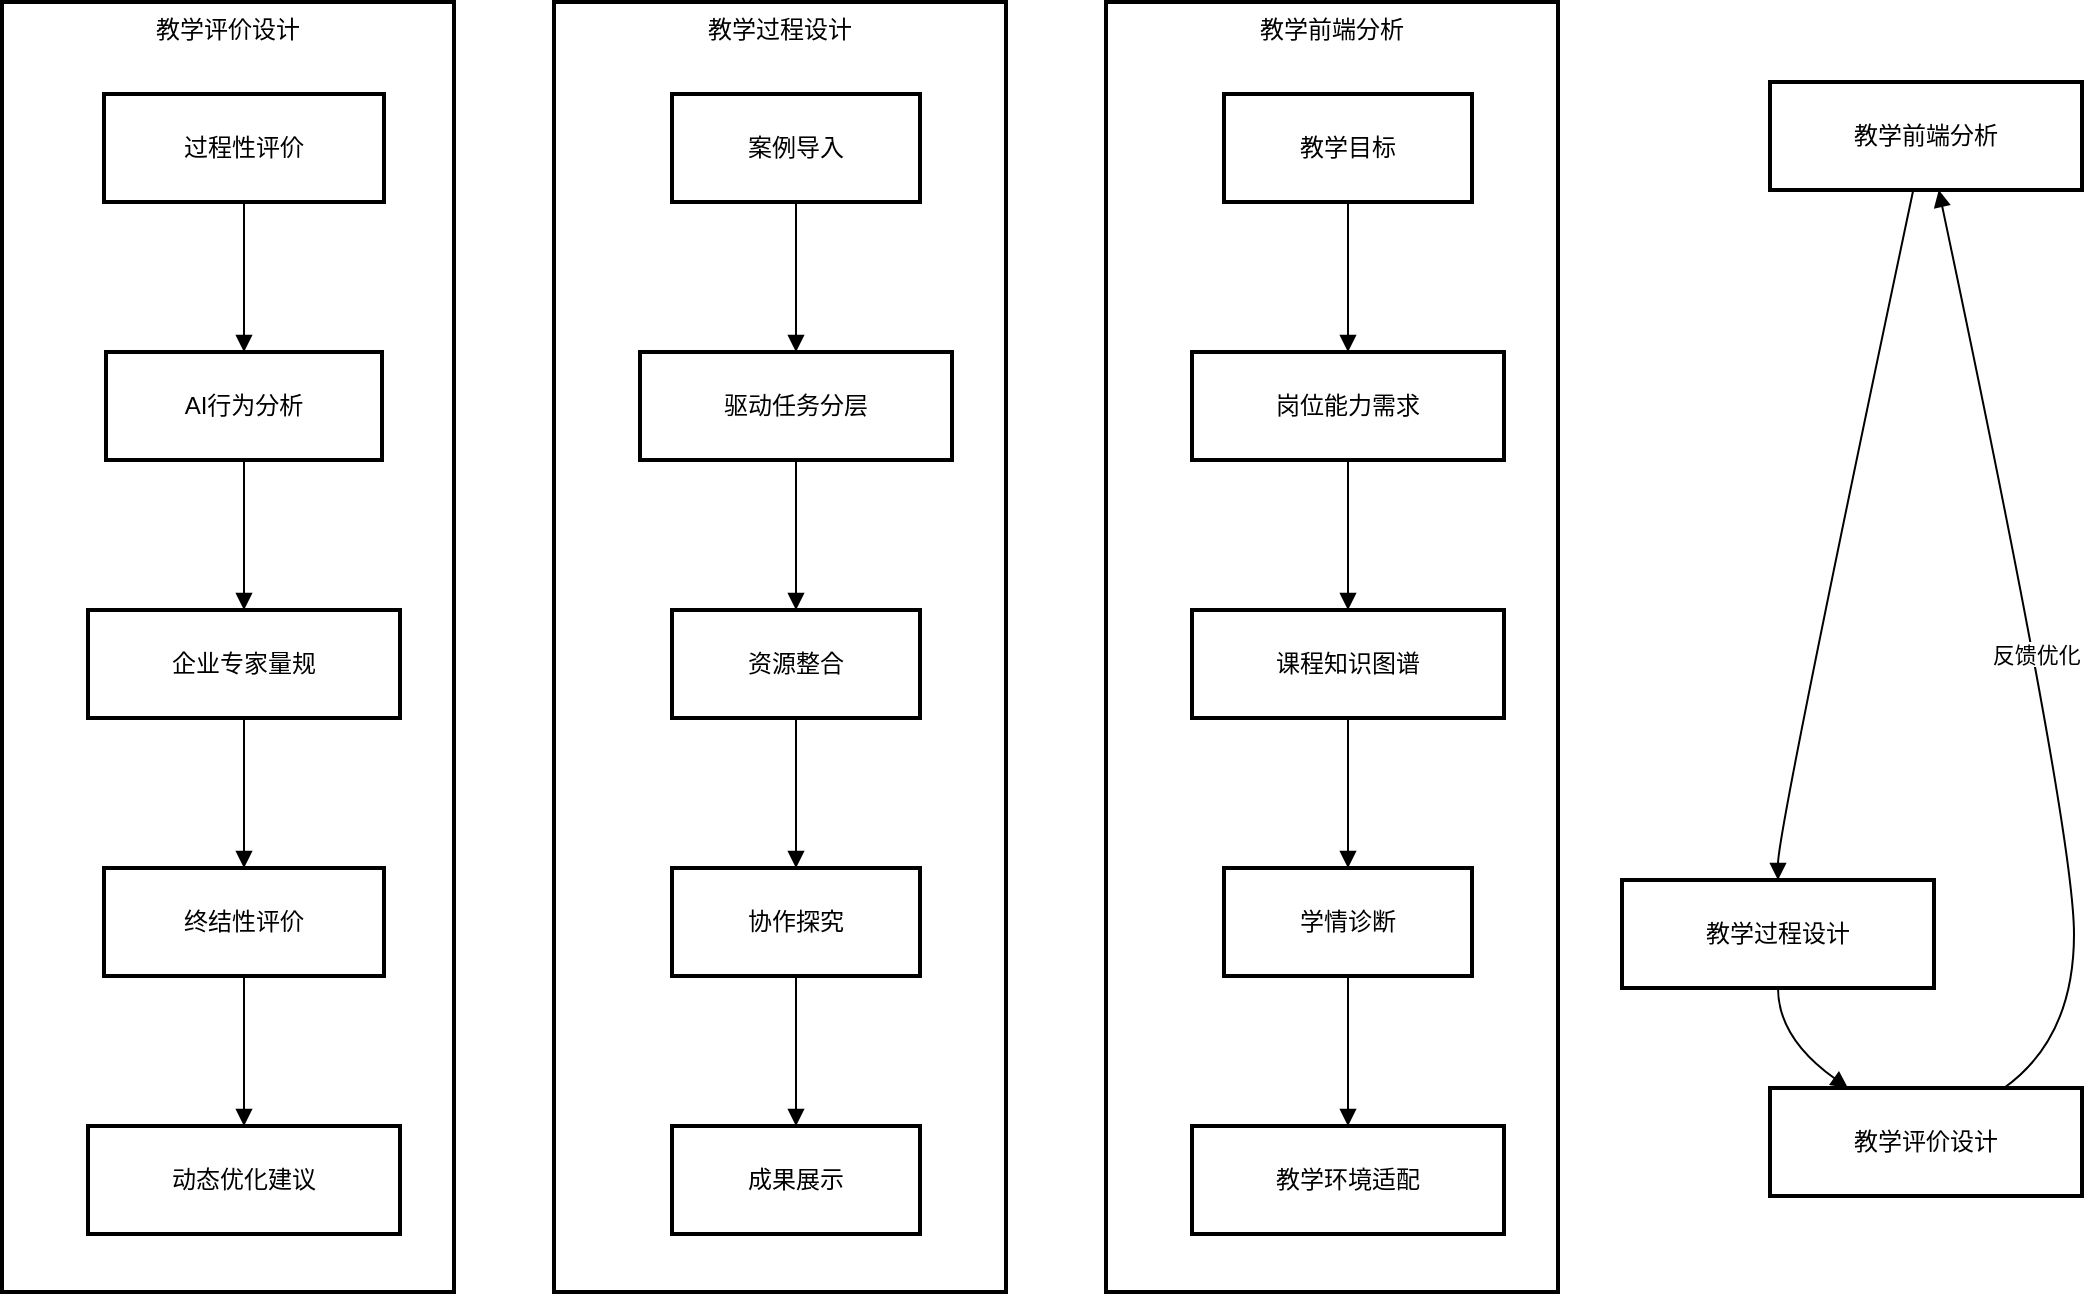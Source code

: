<mxfile version="26.0.10">
  <diagram name="第 1 页" id="5LdNMxeZxCJ3djQmPmpc">
    <mxGraphModel dx="1867" dy="780" grid="1" gridSize="10" guides="1" tooltips="1" connect="1" arrows="1" fold="1" page="1" pageScale="1" pageWidth="1169" pageHeight="827" math="0" shadow="0">
      <root>
        <mxCell id="0" />
        <mxCell id="1" parent="0" />
        <mxCell id="gU23In4gm5cuZfsaVs3h-1" value="教学评价设计" style="whiteSpace=wrap;strokeWidth=2;verticalAlign=top;" vertex="1" parent="1">
          <mxGeometry x="65" y="60" width="226" height="645" as="geometry" />
        </mxCell>
        <mxCell id="gU23In4gm5cuZfsaVs3h-2" value="过程性评价" style="whiteSpace=wrap;strokeWidth=2;" vertex="1" parent="gU23In4gm5cuZfsaVs3h-1">
          <mxGeometry x="51" y="46" width="140" height="54" as="geometry" />
        </mxCell>
        <mxCell id="gU23In4gm5cuZfsaVs3h-3" value="AI行为分析" style="whiteSpace=wrap;strokeWidth=2;" vertex="1" parent="gU23In4gm5cuZfsaVs3h-1">
          <mxGeometry x="52" y="175" width="138" height="54" as="geometry" />
        </mxCell>
        <mxCell id="gU23In4gm5cuZfsaVs3h-4" value="企业专家量规" style="whiteSpace=wrap;strokeWidth=2;" vertex="1" parent="gU23In4gm5cuZfsaVs3h-1">
          <mxGeometry x="43" y="304" width="156" height="54" as="geometry" />
        </mxCell>
        <mxCell id="gU23In4gm5cuZfsaVs3h-5" value="终结性评价" style="whiteSpace=wrap;strokeWidth=2;" vertex="1" parent="gU23In4gm5cuZfsaVs3h-1">
          <mxGeometry x="51" y="433" width="140" height="54" as="geometry" />
        </mxCell>
        <mxCell id="gU23In4gm5cuZfsaVs3h-6" value="动态优化建议" style="whiteSpace=wrap;strokeWidth=2;" vertex="1" parent="gU23In4gm5cuZfsaVs3h-1">
          <mxGeometry x="43" y="562" width="156" height="54" as="geometry" />
        </mxCell>
        <mxCell id="gU23In4gm5cuZfsaVs3h-7" value="" style="curved=1;startArrow=none;endArrow=block;exitX=0.5;exitY=0.99;entryX=0.5;entryY=-0.01;rounded=0;" edge="1" parent="gU23In4gm5cuZfsaVs3h-1" source="gU23In4gm5cuZfsaVs3h-2" target="gU23In4gm5cuZfsaVs3h-3">
          <mxGeometry relative="1" as="geometry">
            <Array as="points" />
          </mxGeometry>
        </mxCell>
        <mxCell id="gU23In4gm5cuZfsaVs3h-8" value="" style="curved=1;startArrow=none;endArrow=block;exitX=0.5;exitY=0.99;entryX=0.5;entryY=-0.01;rounded=0;" edge="1" parent="gU23In4gm5cuZfsaVs3h-1" source="gU23In4gm5cuZfsaVs3h-3" target="gU23In4gm5cuZfsaVs3h-4">
          <mxGeometry relative="1" as="geometry">
            <Array as="points" />
          </mxGeometry>
        </mxCell>
        <mxCell id="gU23In4gm5cuZfsaVs3h-9" value="" style="curved=1;startArrow=none;endArrow=block;exitX=0.5;exitY=0.99;entryX=0.5;entryY=-0.01;rounded=0;" edge="1" parent="gU23In4gm5cuZfsaVs3h-1" source="gU23In4gm5cuZfsaVs3h-4" target="gU23In4gm5cuZfsaVs3h-5">
          <mxGeometry relative="1" as="geometry">
            <Array as="points" />
          </mxGeometry>
        </mxCell>
        <mxCell id="gU23In4gm5cuZfsaVs3h-10" value="" style="curved=1;startArrow=none;endArrow=block;exitX=0.5;exitY=0.99;entryX=0.5;entryY=-0.01;rounded=0;" edge="1" parent="gU23In4gm5cuZfsaVs3h-1" source="gU23In4gm5cuZfsaVs3h-5" target="gU23In4gm5cuZfsaVs3h-6">
          <mxGeometry relative="1" as="geometry">
            <Array as="points" />
          </mxGeometry>
        </mxCell>
        <mxCell id="gU23In4gm5cuZfsaVs3h-11" value="教学过程设计" style="whiteSpace=wrap;strokeWidth=2;verticalAlign=top;" vertex="1" parent="1">
          <mxGeometry x="341" y="60" width="226" height="645" as="geometry" />
        </mxCell>
        <mxCell id="gU23In4gm5cuZfsaVs3h-12" value="案例导入" style="whiteSpace=wrap;strokeWidth=2;" vertex="1" parent="gU23In4gm5cuZfsaVs3h-11">
          <mxGeometry x="59" y="46" width="124" height="54" as="geometry" />
        </mxCell>
        <mxCell id="gU23In4gm5cuZfsaVs3h-13" value="驱动任务分层" style="whiteSpace=wrap;strokeWidth=2;" vertex="1" parent="gU23In4gm5cuZfsaVs3h-11">
          <mxGeometry x="43" y="175" width="156" height="54" as="geometry" />
        </mxCell>
        <mxCell id="gU23In4gm5cuZfsaVs3h-14" value="资源整合" style="whiteSpace=wrap;strokeWidth=2;" vertex="1" parent="gU23In4gm5cuZfsaVs3h-11">
          <mxGeometry x="59" y="304" width="124" height="54" as="geometry" />
        </mxCell>
        <mxCell id="gU23In4gm5cuZfsaVs3h-15" value="协作探究" style="whiteSpace=wrap;strokeWidth=2;" vertex="1" parent="gU23In4gm5cuZfsaVs3h-11">
          <mxGeometry x="59" y="433" width="124" height="54" as="geometry" />
        </mxCell>
        <mxCell id="gU23In4gm5cuZfsaVs3h-16" value="成果展示" style="whiteSpace=wrap;strokeWidth=2;" vertex="1" parent="gU23In4gm5cuZfsaVs3h-11">
          <mxGeometry x="59" y="562" width="124" height="54" as="geometry" />
        </mxCell>
        <mxCell id="gU23In4gm5cuZfsaVs3h-17" value="" style="curved=1;startArrow=none;endArrow=block;exitX=0.5;exitY=0.99;entryX=0.5;entryY=-0.01;rounded=0;" edge="1" parent="gU23In4gm5cuZfsaVs3h-11" source="gU23In4gm5cuZfsaVs3h-12" target="gU23In4gm5cuZfsaVs3h-13">
          <mxGeometry relative="1" as="geometry">
            <Array as="points" />
          </mxGeometry>
        </mxCell>
        <mxCell id="gU23In4gm5cuZfsaVs3h-18" value="" style="curved=1;startArrow=none;endArrow=block;exitX=0.5;exitY=0.99;entryX=0.5;entryY=-0.01;rounded=0;" edge="1" parent="gU23In4gm5cuZfsaVs3h-11" source="gU23In4gm5cuZfsaVs3h-13" target="gU23In4gm5cuZfsaVs3h-14">
          <mxGeometry relative="1" as="geometry">
            <Array as="points" />
          </mxGeometry>
        </mxCell>
        <mxCell id="gU23In4gm5cuZfsaVs3h-19" value="" style="curved=1;startArrow=none;endArrow=block;exitX=0.5;exitY=0.99;entryX=0.5;entryY=-0.01;rounded=0;" edge="1" parent="gU23In4gm5cuZfsaVs3h-11" source="gU23In4gm5cuZfsaVs3h-14" target="gU23In4gm5cuZfsaVs3h-15">
          <mxGeometry relative="1" as="geometry">
            <Array as="points" />
          </mxGeometry>
        </mxCell>
        <mxCell id="gU23In4gm5cuZfsaVs3h-20" value="" style="curved=1;startArrow=none;endArrow=block;exitX=0.5;exitY=0.99;entryX=0.5;entryY=-0.01;rounded=0;" edge="1" parent="gU23In4gm5cuZfsaVs3h-11" source="gU23In4gm5cuZfsaVs3h-15" target="gU23In4gm5cuZfsaVs3h-16">
          <mxGeometry relative="1" as="geometry">
            <Array as="points" />
          </mxGeometry>
        </mxCell>
        <mxCell id="gU23In4gm5cuZfsaVs3h-21" value="教学前端分析" style="whiteSpace=wrap;strokeWidth=2;verticalAlign=top;" vertex="1" parent="1">
          <mxGeometry x="617" y="60" width="226" height="645" as="geometry" />
        </mxCell>
        <mxCell id="gU23In4gm5cuZfsaVs3h-22" value="教学目标" style="whiteSpace=wrap;strokeWidth=2;" vertex="1" parent="gU23In4gm5cuZfsaVs3h-21">
          <mxGeometry x="59" y="46" width="124" height="54" as="geometry" />
        </mxCell>
        <mxCell id="gU23In4gm5cuZfsaVs3h-23" value="岗位能力需求" style="whiteSpace=wrap;strokeWidth=2;" vertex="1" parent="gU23In4gm5cuZfsaVs3h-21">
          <mxGeometry x="43" y="175" width="156" height="54" as="geometry" />
        </mxCell>
        <mxCell id="gU23In4gm5cuZfsaVs3h-24" value="课程知识图谱" style="whiteSpace=wrap;strokeWidth=2;" vertex="1" parent="gU23In4gm5cuZfsaVs3h-21">
          <mxGeometry x="43" y="304" width="156" height="54" as="geometry" />
        </mxCell>
        <mxCell id="gU23In4gm5cuZfsaVs3h-25" value="学情诊断" style="whiteSpace=wrap;strokeWidth=2;" vertex="1" parent="gU23In4gm5cuZfsaVs3h-21">
          <mxGeometry x="59" y="433" width="124" height="54" as="geometry" />
        </mxCell>
        <mxCell id="gU23In4gm5cuZfsaVs3h-26" value="教学环境适配" style="whiteSpace=wrap;strokeWidth=2;" vertex="1" parent="gU23In4gm5cuZfsaVs3h-21">
          <mxGeometry x="43" y="562" width="156" height="54" as="geometry" />
        </mxCell>
        <mxCell id="gU23In4gm5cuZfsaVs3h-27" value="" style="curved=1;startArrow=none;endArrow=block;exitX=0.5;exitY=0.99;entryX=0.5;entryY=-0.01;rounded=0;" edge="1" parent="gU23In4gm5cuZfsaVs3h-21" source="gU23In4gm5cuZfsaVs3h-22" target="gU23In4gm5cuZfsaVs3h-23">
          <mxGeometry relative="1" as="geometry">
            <Array as="points" />
          </mxGeometry>
        </mxCell>
        <mxCell id="gU23In4gm5cuZfsaVs3h-28" value="" style="curved=1;startArrow=none;endArrow=block;exitX=0.5;exitY=0.99;entryX=0.5;entryY=-0.01;rounded=0;" edge="1" parent="gU23In4gm5cuZfsaVs3h-21" source="gU23In4gm5cuZfsaVs3h-23" target="gU23In4gm5cuZfsaVs3h-24">
          <mxGeometry relative="1" as="geometry">
            <Array as="points" />
          </mxGeometry>
        </mxCell>
        <mxCell id="gU23In4gm5cuZfsaVs3h-29" value="" style="curved=1;startArrow=none;endArrow=block;exitX=0.5;exitY=0.99;entryX=0.5;entryY=-0.01;rounded=0;" edge="1" parent="gU23In4gm5cuZfsaVs3h-21" source="gU23In4gm5cuZfsaVs3h-24" target="gU23In4gm5cuZfsaVs3h-25">
          <mxGeometry relative="1" as="geometry">
            <Array as="points" />
          </mxGeometry>
        </mxCell>
        <mxCell id="gU23In4gm5cuZfsaVs3h-30" value="" style="curved=1;startArrow=none;endArrow=block;exitX=0.5;exitY=0.99;entryX=0.5;entryY=-0.01;rounded=0;" edge="1" parent="gU23In4gm5cuZfsaVs3h-21" source="gU23In4gm5cuZfsaVs3h-25" target="gU23In4gm5cuZfsaVs3h-26">
          <mxGeometry relative="1" as="geometry">
            <Array as="points" />
          </mxGeometry>
        </mxCell>
        <mxCell id="gU23In4gm5cuZfsaVs3h-31" value="教学前端分析" style="whiteSpace=wrap;strokeWidth=2;" vertex="1" parent="1">
          <mxGeometry x="949" y="100" width="156" height="54" as="geometry" />
        </mxCell>
        <mxCell id="gU23In4gm5cuZfsaVs3h-32" value="教学过程设计" style="whiteSpace=wrap;strokeWidth=2;" vertex="1" parent="1">
          <mxGeometry x="875" y="499" width="156" height="54" as="geometry" />
        </mxCell>
        <mxCell id="gU23In4gm5cuZfsaVs3h-33" value="教学评价设计" style="whiteSpace=wrap;strokeWidth=2;" vertex="1" parent="1">
          <mxGeometry x="949" y="603" width="156" height="54" as="geometry" />
        </mxCell>
        <mxCell id="gU23In4gm5cuZfsaVs3h-34" value="" style="curved=1;startArrow=none;endArrow=block;exitX=0.46;exitY=0.99;entryX=0.5;entryY=0;rounded=0;" edge="1" parent="1" source="gU23In4gm5cuZfsaVs3h-31" target="gU23In4gm5cuZfsaVs3h-32">
          <mxGeometry relative="1" as="geometry">
            <Array as="points">
              <mxPoint x="953" y="474" />
            </Array>
          </mxGeometry>
        </mxCell>
        <mxCell id="gU23In4gm5cuZfsaVs3h-35" value="" style="curved=1;startArrow=none;endArrow=block;exitX=0.5;exitY=1;entryX=0.25;entryY=0;rounded=0;" edge="1" parent="1" source="gU23In4gm5cuZfsaVs3h-32" target="gU23In4gm5cuZfsaVs3h-33">
          <mxGeometry relative="1" as="geometry">
            <Array as="points">
              <mxPoint x="953" y="578" />
            </Array>
          </mxGeometry>
        </mxCell>
        <mxCell id="gU23In4gm5cuZfsaVs3h-36" value="反馈优化" style="curved=1;startArrow=none;endArrow=block;exitX=0.75;exitY=0;entryX=0.54;entryY=0.99;rounded=0;" edge="1" parent="1" source="gU23In4gm5cuZfsaVs3h-33" target="gU23In4gm5cuZfsaVs3h-31">
          <mxGeometry relative="1" as="geometry">
            <Array as="points">
              <mxPoint x="1101" y="578" />
              <mxPoint x="1101" y="474" />
            </Array>
          </mxGeometry>
        </mxCell>
      </root>
    </mxGraphModel>
  </diagram>
</mxfile>
